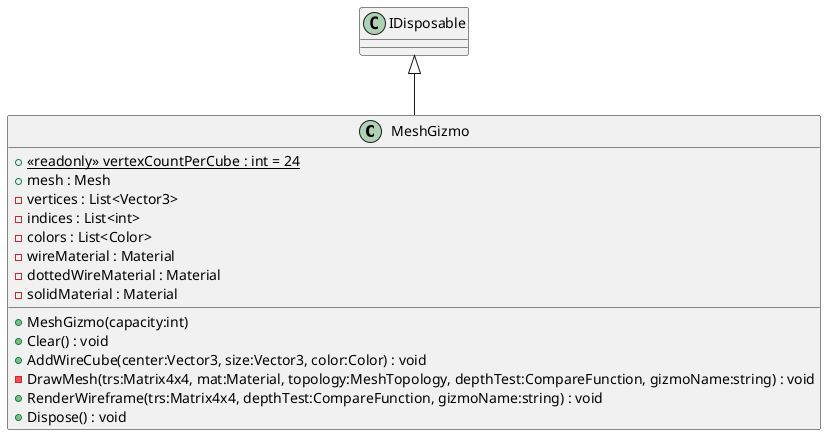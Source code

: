 @startuml
class MeshGizmo {
    + {static} <<readonly>> vertexCountPerCube : int = 24
    + mesh : Mesh
    - vertices : List<Vector3>
    - indices : List<int>
    - colors : List<Color>
    - wireMaterial : Material
    - dottedWireMaterial : Material
    - solidMaterial : Material
    + MeshGizmo(capacity:int)
    + Clear() : void
    + AddWireCube(center:Vector3, size:Vector3, color:Color) : void
    - DrawMesh(trs:Matrix4x4, mat:Material, topology:MeshTopology, depthTest:CompareFunction, gizmoName:string) : void
    + RenderWireframe(trs:Matrix4x4, depthTest:CompareFunction, gizmoName:string) : void
    + Dispose() : void
}
IDisposable <|-- MeshGizmo
@enduml
